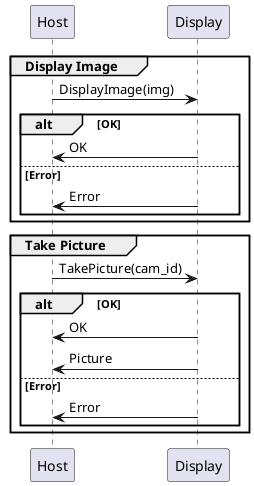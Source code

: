 @startuml Host-Display Interaction

' Entity declaration
participant Host
participant Display

group Display Image

    Host -> Display: DisplayImage(img)
    alt OK

        Display -> Host: OK
    else Error
        Display -> Host: Error
    end

end

group Take Picture

    Host -> Display: TakePicture(cam_id)
    alt OK
        Display -> Host: OK
        Display -> Host: Picture
    else Error
        Display -> Host: Error
    end

end

@enduml
